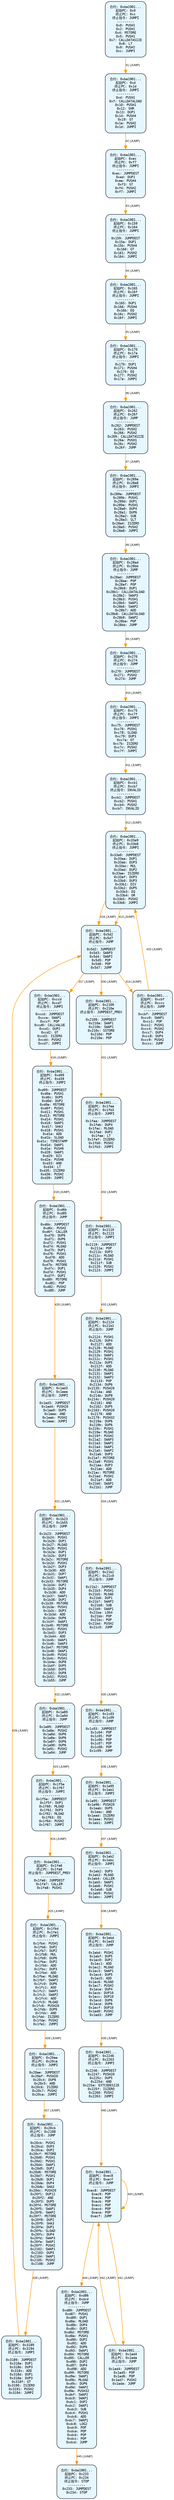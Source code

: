 digraph Contract_CFG {
    rankdir=TB;
    node [shape=box, style="filled, rounded", fontname="Monospace", fontsize=9, margin=0.15];
    edge [fontname="Arial", fontsize=8, penwidth=1.2];

    "block_0" [label="合约: 0xba1901...
起始PC: 0x0
终止PC: 0xc
终止指令: JUMPI
---------
0x0: PUSH1
0x2: PUSH1
0x4: MSTORE
0x5: PUSH1
0x7: CALLDATASIZE
0x8: LT
0x9: PUSH2
0xc: JUMPI", fillcolor="#e6f7ff"];
    "block_d" [label="合约: 0xba1901...
起始PC: 0xd
终止PC: 0x1d
终止指令: JUMPI
---------
0xd: PUSH1
0xf: CALLDATALOAD
0x10: PUSH1
0x12: SHR
0x13: DUP1
0x14: PUSH4
0x19: GT
0x1a: PUSH2
0x1d: JUMPI", fillcolor="#e6f7ff"];
    "block_ec" [label="合约: 0xba1901...
起始PC: 0xec
终止PC: 0xf7
终止指令: JUMPI
---------
0xec: JUMPDEST
0xed: DUP1
0xee: PUSH4
0xf3: GT
0xf4: PUSH2
0xf7: JUMPI", fillcolor="#e6f7ff"];
    "block_159" [label="合约: 0xba1901...
起始PC: 0x159
终止PC: 0x164
终止指令: JUMPI
---------
0x159: JUMPDEST
0x15a: DUP1
0x15b: PUSH4
0x160: GT
0x161: PUSH2
0x164: JUMPI", fillcolor="#e6f7ff"];
    "block_165" [label="合约: 0xba1901...
起始PC: 0x165
终止PC: 0x16f
终止指令: JUMPI
---------
0x165: DUP1
0x166: PUSH4
0x16b: EQ
0x16c: PUSH2
0x16f: JUMPI", fillcolor="#e6f7ff"];
    "block_170" [label="合约: 0xba1901...
起始PC: 0x170
终止PC: 0x17a
终止指令: JUMPI
---------
0x170: DUP1
0x171: PUSH4
0x176: EQ
0x177: PUSH2
0x17a: JUMPI", fillcolor="#e6f7ff"];
    "block_262" [label="合约: 0xba1901...
起始PC: 0x262
终止PC: 0x26f
终止指令: JUMP
---------
0x262: JUMPDEST
0x263: PUSH2
0x266: PUSH2
0x269: CALLDATASIZE
0x26a: PUSH1
0x26c: PUSH2
0x26f: JUMP", fillcolor="#e6f7ff"];
    "block_289a" [label="合约: 0xba1901...
起始PC: 0x289a
终止PC: 0x28a8
终止指令: JUMPI
---------
0x289a: JUMPDEST
0x289b: PUSH1
0x289d: DUP1
0x289e: PUSH1
0x28a0: DUP4
0x28a1: DUP6
0x28a2: SUB
0x28a3: SLT
0x28a4: ISZERO
0x28a5: PUSH2
0x28a8: JUMPI", fillcolor="#e6f7ff"];
    "block_28ad" [label="合约: 0xba1901...
起始PC: 0x28ad
终止PC: 0x28bb
终止指令: JUMP
---------
0x28ad: JUMPDEST
0x28ae: POP
0x28af: POP
0x28b0: DUP1
0x28b1: CALLDATALOAD
0x28b2: SWAP3
0x28b3: PUSH1
0x28b5: SWAP1
0x28b6: SWAP2
0x28b7: ADD
0x28b8: CALLDATALOAD
0x28b9: SWAP2
0x28ba: POP
0x28bb: JUMP", fillcolor="#e6f7ff"];
    "block_270" [label="合约: 0xba1901...
起始PC: 0x270
终止PC: 0x274
终止指令: JUMP
---------
0x270: JUMPDEST
0x271: PUSH2
0x274: JUMP", fillcolor="#e6f7ff"];
    "block_c75" [label="合约: 0xba1901...
起始PC: 0xc75
终止PC: 0xc7f
终止指令: JUMPI
---------
0xc75: JUMPDEST
0xc76: PUSH1
0xc78: SLOAD
0xc79: DUP3
0xc7a: GT
0xc7b: ISZERO
0xc7c: PUSH2
0xc7f: JUMPI", fillcolor="#e6f7ff"];
    "block_cb1" [label="合约: 0xba1901...
起始PC: 0xcb1
终止PC: 0xcb7
终止指令: INVALID
---------
0xcb1: JUMPDEST
0xcb2: PUSH1
0xcb4: PUSH2
0xcb7: INVALID", fillcolor="#e6f7ff"];
    "block_33a9" [label="合约: 0xba1901...
起始PC: 0x33a9
终止PC: 0x33b8
终止指令: JUMPI
---------
0x33a9: JUMPDEST
0x33aa: DUP1
0x33ab: DUP3
0x33ac: MUL
0x33ad: DUP2
0x33ae: ISZERO
0x33af: DUP3
0x33b0: DUP3
0x33b1: DIV
0x33b2: DUP5
0x33b3: EQ
0x33b4: OR
0x33b5: PUSH2
0x33b8: JUMPI", fillcolor="#e6f7ff"];
    "block_5d2" [label="合约: 0xba1901...
起始PC: 0x5d2
终止PC: 0x5d7
终止指令: JUMP
---------
0x5d2: JUMPDEST
0x5d3: SWAP3
0x5d4: SWAP2
0x5d5: POP
0x5d6: POP
0x5d7: JUMP", fillcolor="#e6f7ff"];
    "block_cbf" [label="合约: 0xba1901...
起始PC: 0xcbf
终止PC: 0xccc
终止指令: JUMP
---------
0xcbf: JUMPDEST
0xcc0: SWAP1
0xcc1: POP
0xcc2: PUSH1
0xcc4: PUSH2
0xcc7: DUP4
0xcc8: DUP4
0xcc9: PUSH2
0xccc: JUMP", fillcolor="#e6f7ff"];
    "block_ccd" [label="合约: 0xba1901...
起始PC: 0xccd
终止PC: 0xcd7
终止指令: JUMPI
---------
0xccd: JUMPDEST
0xcce: SWAP1
0xccf: POP
0xcd0: CALLVALUE
0xcd1: DUP2
0xcd2: GT
0xcd3: ISZERO
0xcd4: PUSH2
0xcd7: JUMPI", fillcolor="#e6f7ff"];
    "block_d09" [label="合约: 0xba1901...
起始PC: 0xd09
终止PC: 0xd39
终止指令: JUMPI
---------
0xd09: JUMPDEST
0xd0a: PUSH1
0xd0c: DUP5
0xd0d: DUP2
0xd0e: MSTORE
0xd0f: PUSH1
0xd11: PUSH1
0xd13: MSTORE
0xd14: PUSH1
0xd16: SWAP1
0xd17: SHA3
0xd18: PUSH1
0xd1a: ADD
0xd1b: SLOAD
0xd1c: TIMESTAMP
0xd1d: SWAP1
0xd1e: PUSH9
0xd28: SWAP1
0xd29: DIV
0xd2a: PUSH8
0xd33: AND
0xd34: LT
0xd35: ISZERO
0xd36: PUSH2
0xd39: JUMPI", fillcolor="#e6f7ff"];
    "block_d6b" [label="合约: 0xba1901...
起始PC: 0xd6b
终止PC: 0xd85
终止指令: JUMP
---------
0xd6b: JUMPDEST
0xd6c: PUSH2
0xd6f: CALLER
0xd70: DUP6
0xd71: DUP6
0xd72: PUSH1
0xd74: MLOAD
0xd75: DUP1
0xd76: PUSH1
0xd78: ADD
0xd79: PUSH1
0xd7b: MSTORE
0xd7c: DUP1
0xd7d: PUSH1
0xd7f: DUP2
0xd80: MSTORE
0xd81: POP
0xd82: PUSH2
0xd85: JUMP", fillcolor="#e6f7ff"];
    "block_1ad3" [label="合约: 0xba1901...
起始PC: 0x1ad3
终止PC: 0x1aee
终止指令: JUMPI
---------
0x1ad3: JUMPDEST
0x1ad4: PUSH20
0x1ae9: DUP5
0x1aea: AND
0x1aeb: PUSH2
0x1aee: JUMPI", fillcolor="#e6f7ff"];
    "block_1b23" [label="合约: 0xba1901...
起始PC: 0x1b23
终止PC: 0x1b55
终止指令: JUMP
---------
0x1b23: JUMPDEST
0x1b24: PUSH1
0x1b26: DUP1
0x1b27: MLOAD
0x1b28: PUSH1
0x1b2a: DUP1
0x1b2b: DUP3
0x1b2c: MSTORE
0x1b2d: PUSH1
0x1b2f: DUP3
0x1b30: ADD
0x1b31: DUP7
0x1b32: SWAP1
0x1b33: MSTORE
0x1b34: DUP2
0x1b35: DUP4
0x1b36: ADD
0x1b37: SWAP1
0x1b38: DUP2
0x1b39: MSTORE
0x1b3a: PUSH1
0x1b3c: DUP3
0x1b3d: ADD
0x1b3e: DUP6
0x1b3f: SWAP1
0x1b40: MSTORE
0x1b41: PUSH1
0x1b43: DUP3
0x1b44: ADD
0x1b45: SWAP1
0x1b46: SWAP3
0x1b47: MSTORE
0x1b48: SWAP1
0x1b49: PUSH2
0x1b4c: PUSH1
0x1b4e: DUP8
0x1b4f: DUP5
0x1b50: DUP5
0x1b51: DUP8
0x1b52: PUSH2
0x1b55: JUMP", fillcolor="#e6f7ff"];
    "block_1e89" [label="合约: 0xba1901...
起始PC: 0x1e89
终止PC: 0x1e94
终止指令: JUMP
---------
0x1e89: JUMPDEST
0x1e8a: PUSH2
0x1e8d: DUP6
0x1e8e: DUP6
0x1e8f: DUP6
0x1e90: DUP6
0x1e91: PUSH2
0x1e94: JUMP", fillcolor="#e6f7ff"];
    "block_1f5e" [label="合约: 0xba1901...
起始PC: 0x1f5e
终止PC: 0x1f67
终止指令: JUMPI
---------
0x1f5e: JUMPDEST
0x1f5f: DUP1
0x1f60: MLOAD
0x1f61: DUP3
0x1f62: MLOAD
0x1f63: EQ
0x1f64: PUSH2
0x1f67: JUMPI", fillcolor="#e6f7ff"];
    "block_1fa6" [label="合约: 0xba1901...
起始PC: 0x1fa6
终止PC: 0x1fa8
终止指令: JUMPDEST_PREV
---------
0x1fa6: JUMPDEST
0x1fa7: CALLER
0x1fa8: PUSH1", fillcolor="#e6f7ff"];
    "block_1fb4" [label="合约: 0xba1901...
起始PC: 0x1fb4
终止PC: 0x1fe1
终止指令: JUMPI
---------
0x1fb4: PUSH1
0x1fb6: DUP2
0x1fb7: DUP2
0x1fb8: MUL
0x1fb9: DUP6
0x1fba: DUP2
0x1fbb: ADD
0x1fbc: DUP3
0x1fbd: ADD
0x1fbe: MLOAD
0x1fbf: SWAP1
0x1fc0: DUP6
0x1fc1: ADD
0x1fc2: SWAP1
0x1fc3: SWAP2
0x1fc4: ADD
0x1fc5: MLOAD
0x1fc6: PUSH20
0x1fdb: DUP9
0x1fdc: AND
0x1fdd: ISZERO
0x1fde: PUSH2
0x1fe1: JUMPI", fillcolor="#e6f7ff"];
    "block_20ae" [label="合约: 0xba1901...
起始PC: 0x20ae
终止PC: 0x20ca
终止指令: JUMPI
---------
0x20ae: JUMPDEST
0x20af: PUSH20
0x20c4: DUP8
0x20c5: AND
0x20c6: ISZERO
0x20c7: PUSH2
0x20ca: JUMPI", fillcolor="#e6f7ff"];
    "block_20cb" [label="合约: 0xba1901...
起始PC: 0x20cb
终止PC: 0x2108
终止指令: JUMP
---------
0x20cb: PUSH1
0x20cd: DUP3
0x20ce: DUP2
0x20cf: MSTORE
0x20d0: PUSH1
0x20d2: PUSH1
0x20d4: SWAP1
0x20d5: DUP2
0x20d6: MSTORE
0x20d7: PUSH1
0x20d9: DUP1
0x20da: DUP4
0x20db: SHA3
0x20dc: PUSH20
0x20f1: DUP12
0x20f2: AND
0x20f3: DUP5
0x20f4: MSTORE
0x20f5: SWAP1
0x20f6: SWAP2
0x20f7: MSTORE
0x20f8: DUP2
0x20f9: SHA3
0x20fa: DUP1
0x20fb: SLOAD
0x20fc: DUP4
0x20fd: SWAP3
0x20fe: SWAP1
0x20ff: PUSH2
0x2102: SWAP1
0x2103: DUP5
0x2104: SWAP1
0x2105: PUSH2
0x2108: JUMP", fillcolor="#e6f7ff"];
    "block_3189" [label="合约: 0xba1901...
起始PC: 0x3189
终止PC: 0x3194
终止指令: JUMPI
---------
0x3189: JUMPDEST
0x318a: DUP1
0x318b: DUP3
0x318c: ADD
0x318d: DUP1
0x318e: DUP3
0x318f: GT
0x3190: ISZERO
0x3191: PUSH2
0x3194: JUMPI", fillcolor="#e6f7ff"];
    "block_2109" [label="合约: 0xba1901...
起始PC: 0x2109
终止PC: 0x210e
终止指令: JUMPDEST_PREV
---------
0x2109: JUMPDEST
0x210a: SWAP1
0x210b: SWAP2
0x210c: SSTORE
0x210d: POP
0x210e: POP", fillcolor="#e6f7ff"];
    "block_1faa" [label="合约: 0xba1901...
起始PC: 0x1faa
终止PC: 0x1fb3
终止指令: JUMPI
---------
0x1faa: JUMPDEST
0x1fab: DUP4
0x1fac: MLOAD
0x1fad: DUP2
0x1fae: LT
0x1faf: ISZERO
0x1fb0: PUSH2
0x1fb3: JUMPI", fillcolor="#e6f7ff"];
    "block_2119" [label="合约: 0xba1901...
起始PC: 0x2119
终止PC: 0x2123
终止指令: JUMPI
---------
0x2119: JUMPDEST
0x211a: POP
0x211b: DUP3
0x211c: MLOAD
0x211d: PUSH1
0x211f: SUB
0x2120: PUSH2
0x2123: JUMPI", fillcolor="#e6f7ff"];
    "block_2124" [label="合约: 0xba1901...
起始PC: 0x2124
终止PC: 0x21b1
终止指令: JUMP
---------
0x2124: PUSH1
0x2126: DUP4
0x2127: ADD
0x2128: MLOAD
0x2129: PUSH1
0x212b: SWAP1
0x212c: PUSH1
0x212e: DUP5
0x212f: ADD
0x2130: MLOAD
0x2131: SWAP1
0x2132: SWAP2
0x2133: POP
0x2134: DUP6
0x2135: PUSH20
0x214a: AND
0x214b: DUP8
0x214c: PUSH20
0x2161: AND
0x2162: DUP5
0x2163: PUSH20
0x2178: AND
0x2179: PUSH32
0x219a: DUP6
0x219b: DUP6
0x219c: PUSH1
0x219e: MLOAD
0x219f: PUSH2
0x21a2: SWAP3
0x21a3: SWAP2
0x21a4: SWAP1
0x21a5: SWAP2
0x21a6: DUP3
0x21a7: MSTORE
0x21a8: PUSH1
0x21aa: DUP3
0x21ab: ADD
0x21ac: MSTORE
0x21ad: PUSH1
0x21af: ADD
0x21b0: SWAP1
0x21b1: JUMP", fillcolor="#e6f7ff"];
    "block_21b2" [label="合约: 0xba1901...
起始PC: 0x21b2
终止PC: 0x21c0
终止指令: JUMP
---------
0x21b2: JUMPDEST
0x21b3: PUSH1
0x21b5: MLOAD
0x21b6: DUP1
0x21b7: SWAP2
0x21b8: SUB
0x21b9: SWAP1
0x21ba: LOG4
0x21bb: POP
0x21bc: POP
0x21bd: PUSH2
0x21c0: JUMP", fillcolor="#e6f7ff"];
    "block_1c03" [label="合约: 0xba1901...
起始PC: 0x1c03
终止PC: 0x1c09
终止指令: JUMP
---------
0x1c03: JUMPDEST
0x1c04: POP
0x1c05: POP
0x1c06: POP
0x1c07: POP
0x1c08: POP
0x1c09: JUMP", fillcolor="#e6f7ff"];
    "block_1e95" [label="合约: 0xba1901...
起始PC: 0x1e95
终止PC: 0x1eb1
终止指令: JUMPI
---------
0x1e95: JUMPDEST
0x1e96: PUSH20
0x1eab: DUP5
0x1eac: AND
0x1ead: ISZERO
0x1eae: PUSH2
0x1eb1: JUMPI", fillcolor="#e6f7ff"];
    "block_1eb2" [label="合约: 0xba1901...
起始PC: 0x1eb2
终止PC: 0x1ebc
终止指令: JUMPI
---------
0x1eb2: DUP3
0x1eb3: MLOAD
0x1eb4: CALLER
0x1eb5: SWAP1
0x1eb6: PUSH1
0x1eb8: SUB
0x1eb9: PUSH2
0x1ebc: JUMPI", fillcolor="#e6f7ff"];
    "block_1ebd" [label="合约: 0xba1901...
起始PC: 0x1ebd
终止PC: 0x1ed3
终止指令: JUMP
---------
0x1ebd: PUSH1
0x1ebf: DUP5
0x1ec0: DUP2
0x1ec1: ADD
0x1ec2: MLOAD
0x1ec3: SWAP1
0x1ec4: DUP5
0x1ec5: ADD
0x1ec6: MLOAD
0x1ec7: PUSH2
0x1eca: DUP4
0x1ecb: DUP10
0x1ecc: DUP10
0x1ecd: DUP6
0x1ece: DUP6
0x1ecf: DUP10
0x1ed0: PUSH2
0x1ed3: JUMP", fillcolor="#e6f7ff"];
    "block_2246" [label="合约: 0xba1901...
起始PC: 0x2246
终止PC: 0x2263
终止指令: JUMPI
---------
0x2246: JUMPDEST
0x2247: PUSH20
0x225c: DUP5
0x225d: AND
0x225e: EXTCODESIZE
0x225f: ISZERO
0x2260: PUSH2
0x2263: JUMPI", fillcolor="#e6f7ff"];
    "block_ec8" [label="合约: 0xba1901...
起始PC: 0xec8
终止PC: 0xecf
终止指令: JUMP
---------
0xec8: JUMPDEST
0xec9: POP
0xeca: POP
0xecb: POP
0xecc: POP
0xecd: POP
0xece: POP
0xecf: JUMP", fillcolor="#e6f7ff"];
    "block_1ed4" [label="合约: 0xba1901...
起始PC: 0x1ed4
终止PC: 0x1eda
终止指令: JUMP
---------
0x1ed4: JUMPDEST
0x1ed5: POP
0x1ed6: POP
0x1ed7: PUSH2
0x1eda: JUMP", fillcolor="#e6f7ff"];
    "block_d86" [label="合约: 0xba1901...
起始PC: 0xd86
终止PC: 0xdcd
终止指令: JUMP
---------
0xd86: JUMPDEST
0xd87: PUSH1
0xd89: DUP1
0xd8a: MLOAD
0xd8b: DUP4
0xd8c: DUP2
0xd8d: MSTORE
0xd8e: PUSH1
0xd90: DUP2
0xd91: ADD
0xd92: DUP6
0xd93: SWAP1
0xd94: MSTORE
0xd95: CALLER
0xd96: DUP2
0xd97: DUP4
0xd98: ADD
0xd99: MSTORE
0xd9a: SWAP1
0xd9b: MLOAD
0xd9c: DUP6
0xd9d: SWAP2
0xd9e: PUSH32
0xdbf: SWAP2
0xdc0: SWAP1
0xdc1: DUP2
0xdc2: SWAP1
0xdc3: SUB
0xdc4: PUSH1
0xdc6: ADD
0xdc7: SWAP1
0xdc8: LOG2
0xdc9: POP
0xdca: POP
0xdcb: POP
0xdcc: POP
0xdcd: JUMP", fillcolor="#e6f7ff"];
    "block_233" [label="合约: 0xba1901...
起始PC: 0x233
终止PC: 0x234
终止指令: STOP
---------
0x233: JUMPDEST
0x234: STOP", fillcolor="#e6f7ff"];

    "block_0" -> "block_d" [label="#1 (JUMP)", color="#ff9800"];
    "block_d" -> "block_ec" [label="#2 (JUMP)", color="#ff9800"];
    "block_ec" -> "block_159" [label="#3 (JUMP)", color="#ff9800"];
    "block_159" -> "block_165" [label="#4 (JUMP)", color="#ff9800"];
    "block_165" -> "block_170" [label="#5 (JUMP)", color="#ff9800"];
    "block_170" -> "block_262" [label="#6 (JUMP)", color="#ff9800"];
    "block_262" -> "block_289a" [label="#7 (JUMP)", color="#ff9800"];
    "block_289a" -> "block_28ad" [label="#8 (JUMP)", color="#ff9800"];
    "block_28ad" -> "block_270" [label="#9 (JUMP)", color="#ff9800"];
    "block_270" -> "block_c75" [label="#10 (JUMP)", color="#ff9800"];
    "block_c75" -> "block_cb1" [label="#11 (JUMP)", color="#ff9800"];
    "block_cb1" -> "block_33a9" [label="#12 (JUMP)", color="#ff9800"];
    "block_33a9" -> "block_5d2" [label="#13 (JUMP)", color="#ff9800"];
    "block_5d2" -> "block_cbf" [label="#14 (JUMP)", color="#ff9800"];
    "block_cbf" -> "block_33a9" [label="#15 (JUMP)", color="#ff9800"];
    "block_33a9" -> "block_5d2" [label="#16 (JUMP)", color="#ff9800"];
    "block_5d2" -> "block_ccd" [label="#17 (JUMP)", color="#ff9800"];
    "block_ccd" -> "block_d09" [label="#18 (JUMP)", color="#ff9800"];
    "block_d09" -> "block_d6b" [label="#19 (JUMP)", color="#ff9800"];
    "block_d6b" -> "block_1ad3" [label="#20 (JUMP)", color="#ff9800"];
    "block_1ad3" -> "block_1b23" [label="#21 (JUMP)", color="#ff9800"];
    "block_1b23" -> "block_1e89" [label="#22 (JUMP)", color="#ff9800"];
    "block_1e89" -> "block_1f5e" [label="#23 (JUMP)", color="#ff9800"];
    "block_1f5e" -> "block_1fa6" [label="#24 (JUMP)", color="#ff9800"];
    "block_1fa6" -> "block_1fb4" [label="#25 (JUMP)", color="#ff9800"];
    "block_1fb4" -> "block_20ae" [label="#26 (JUMP)", color="#ff9800"];
    "block_20ae" -> "block_20cb" [label="#27 (JUMP)", color="#ff9800"];
    "block_20cb" -> "block_3189" [label="#28 (JUMP)", color="#ff9800"];
    "block_3189" -> "block_5d2" [label="#29 (JUMP)", color="#ff9800"];
    "block_5d2" -> "block_2109" [label="#30 (JUMP)", color="#ff9800"];
    "block_2109" -> "block_1faa" [label="#31 (JUMP)", color="#ff9800"];
    "block_1faa" -> "block_2119" [label="#32 (JUMP)", color="#ff9800"];
    "block_2119" -> "block_2124" [label="#33 (JUMP)", color="#ff9800"];
    "block_2124" -> "block_21b2" [label="#34 (JUMP)", color="#ff9800"];
    "block_21b2" -> "block_1c03" [label="#35 (JUMP)", color="#ff9800"];
    "block_1c03" -> "block_1e95" [label="#36 (JUMP)", color="#ff9800"];
    "block_1e95" -> "block_1eb2" [label="#37 (JUMP)", color="#ff9800"];
    "block_1eb2" -> "block_1ebd" [label="#38 (JUMP)", color="#ff9800"];
    "block_1ebd" -> "block_2246" [label="#39 (JUMP)", color="#ff9800"];
    "block_2246" -> "block_ec8" [label="#40 (JUMP)", color="#ff9800"];
    "block_ec8" -> "block_1ed4" [label="#41 (JUMP)", color="#ff9800"];
    "block_1ed4" -> "block_ec8" [label="#42 (JUMP)", color="#ff9800"];
    "block_ec8" -> "block_ec8" [label="#43 (JUMP)", color="#ff9800"];
    "block_ec8" -> "block_d86" [label="#44 (JUMP)", color="#ff9800"];
    "block_d86" -> "block_233" [label="#45 (JUMP)", color="#ff9800"];
}